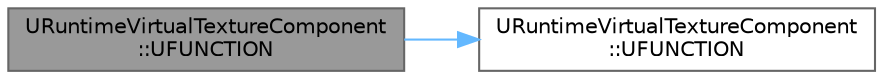 digraph "URuntimeVirtualTextureComponent::UFUNCTION"
{
 // INTERACTIVE_SVG=YES
 // LATEX_PDF_SIZE
  bgcolor="transparent";
  edge [fontname=Helvetica,fontsize=10,labelfontname=Helvetica,labelfontsize=10];
  node [fontname=Helvetica,fontsize=10,shape=box,height=0.2,width=0.4];
  rankdir="LR";
  Node1 [id="Node000001",label="URuntimeVirtualTextureComponent\l::UFUNCTION",height=0.2,width=0.4,color="gray40", fillcolor="grey60", style="filled", fontcolor="black",tooltip="Request preload of an area of the runtime virtual texture at a given mip level."];
  Node1 -> Node2 [id="edge1_Node000001_Node000002",color="steelblue1",style="solid",tooltip=" "];
  Node2 [id="Node000002",label="URuntimeVirtualTextureComponent\l::UFUNCTION",height=0.2,width=0.4,color="grey40", fillcolor="white", style="filled",URL="$d8/dd3/classURuntimeVirtualTextureComponent.html#a3a276f61398b4a5e9d52796cde253fc2",tooltip="This function marks an area of the runtime virtual texture as dirty."];
}
